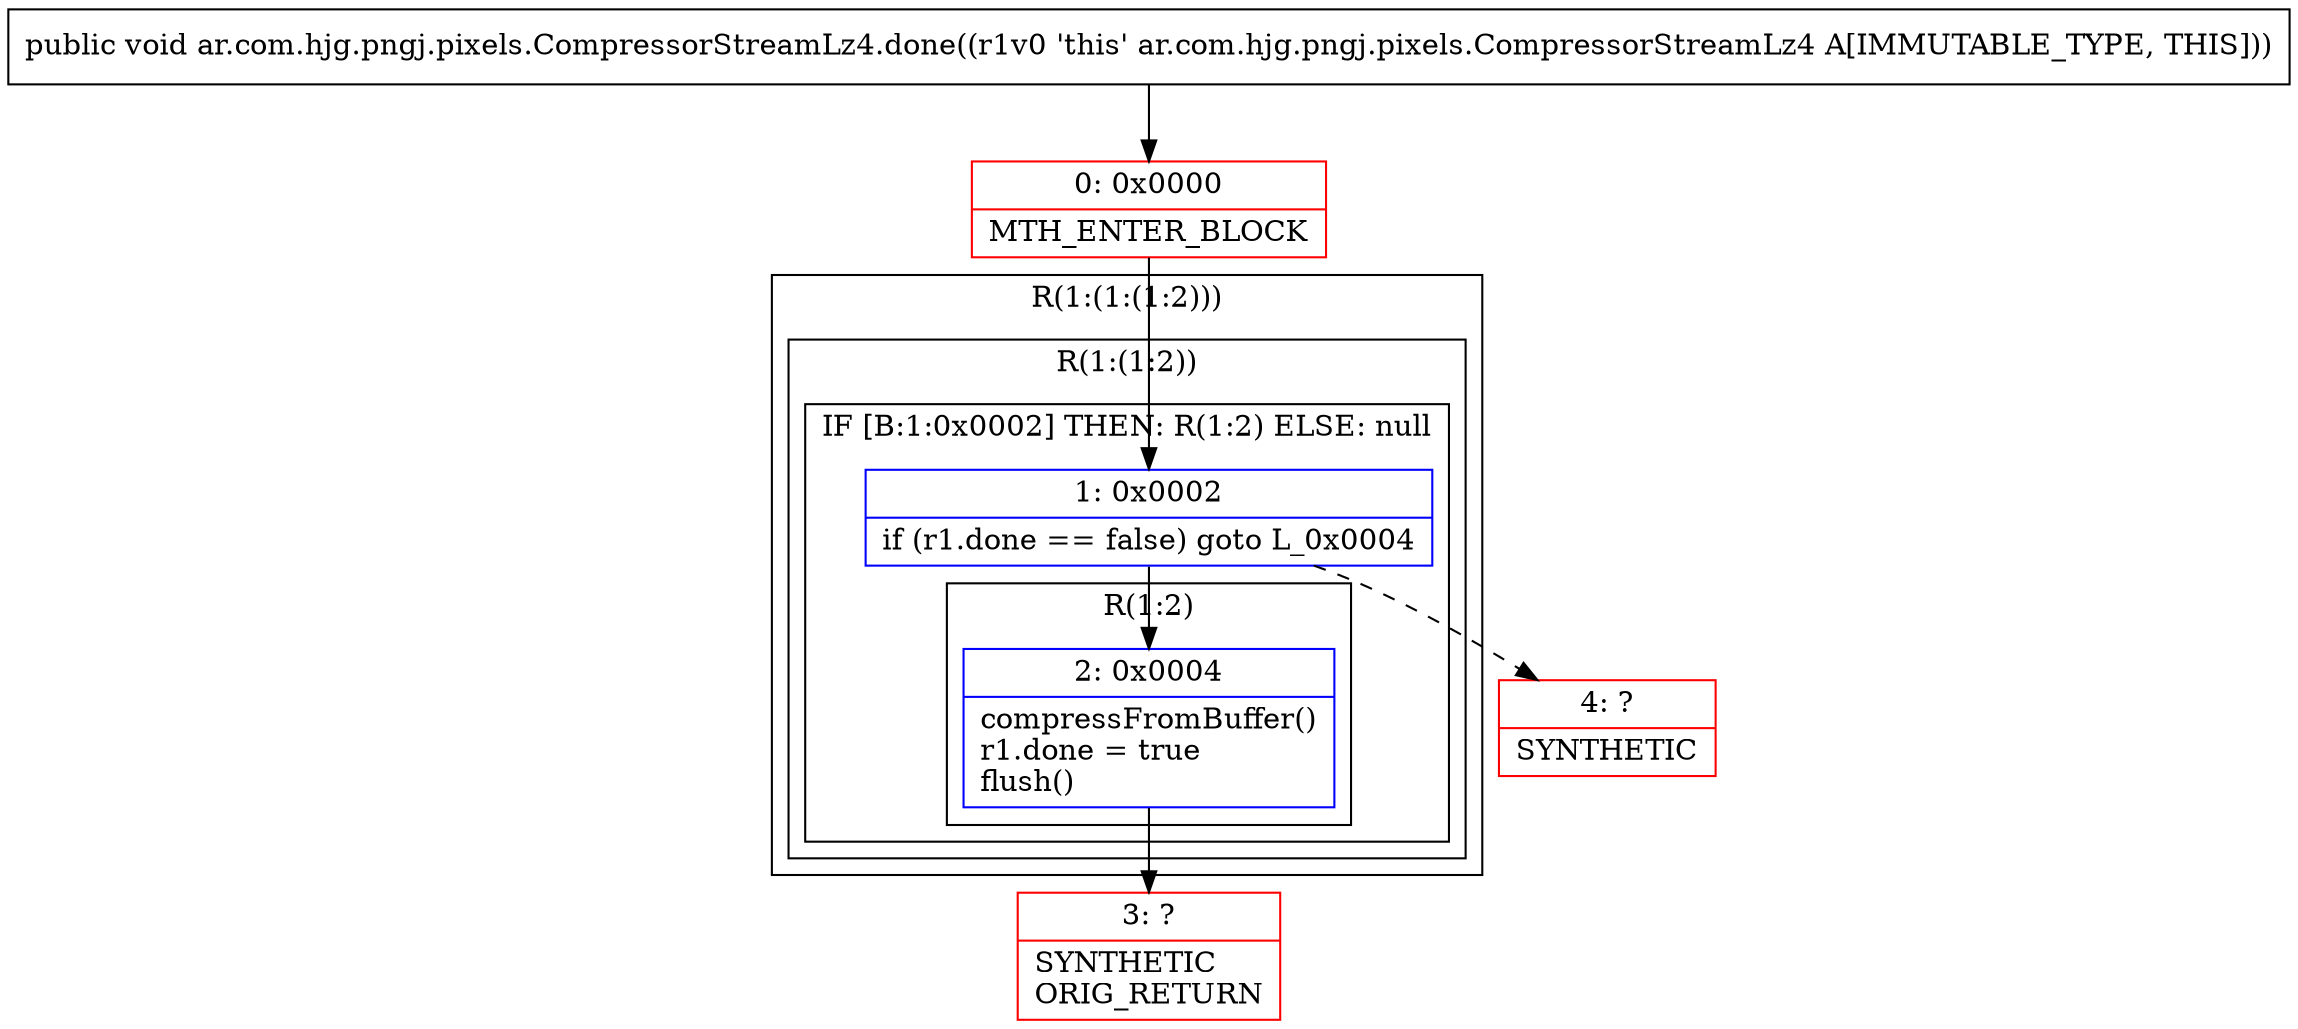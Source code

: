 digraph "CFG forar.com.hjg.pngj.pixels.CompressorStreamLz4.done()V" {
subgraph cluster_Region_748148753 {
label = "R(1:(1:(1:2)))";
node [shape=record,color=blue];
subgraph cluster_Region_1065137464 {
label = "R(1:(1:2))";
node [shape=record,color=blue];
subgraph cluster_IfRegion_210681151 {
label = "IF [B:1:0x0002] THEN: R(1:2) ELSE: null";
node [shape=record,color=blue];
Node_1 [shape=record,label="{1\:\ 0x0002|if (r1.done == false) goto L_0x0004\l}"];
subgraph cluster_Region_552776719 {
label = "R(1:2)";
node [shape=record,color=blue];
Node_2 [shape=record,label="{2\:\ 0x0004|compressFromBuffer()\lr1.done = true\lflush()\l}"];
}
}
}
}
Node_0 [shape=record,color=red,label="{0\:\ 0x0000|MTH_ENTER_BLOCK\l}"];
Node_3 [shape=record,color=red,label="{3\:\ ?|SYNTHETIC\lORIG_RETURN\l}"];
Node_4 [shape=record,color=red,label="{4\:\ ?|SYNTHETIC\l}"];
MethodNode[shape=record,label="{public void ar.com.hjg.pngj.pixels.CompressorStreamLz4.done((r1v0 'this' ar.com.hjg.pngj.pixels.CompressorStreamLz4 A[IMMUTABLE_TYPE, THIS])) }"];
MethodNode -> Node_0;
Node_1 -> Node_2;
Node_1 -> Node_4[style=dashed];
Node_2 -> Node_3;
Node_0 -> Node_1;
}

